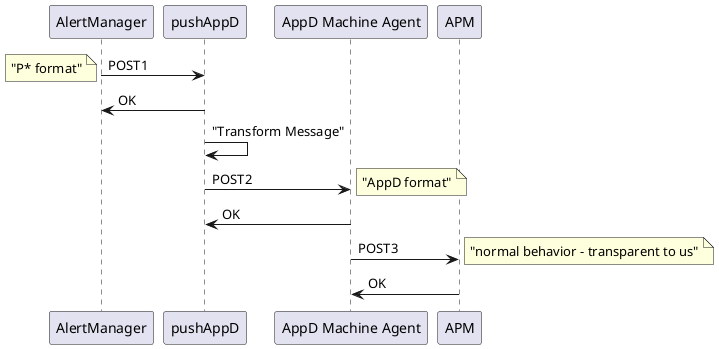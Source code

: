 @startuml
AlertManager -> pushAppD : POST1
note left: "P* format"
pushAppD -> AlertManager : OK

pushAppD -> pushAppD : "Transform Message"

pushAppD -> "AppD Machine Agent" : POST2
note right: "AppD format"

"AppD Machine Agent" -> pushAppD : OK

"AppD Machine Agent" -> APM: POST3
note right: "normal behavior - transparent to us"
APM ->  "AppD Machine Agent" : OK
@enduml
